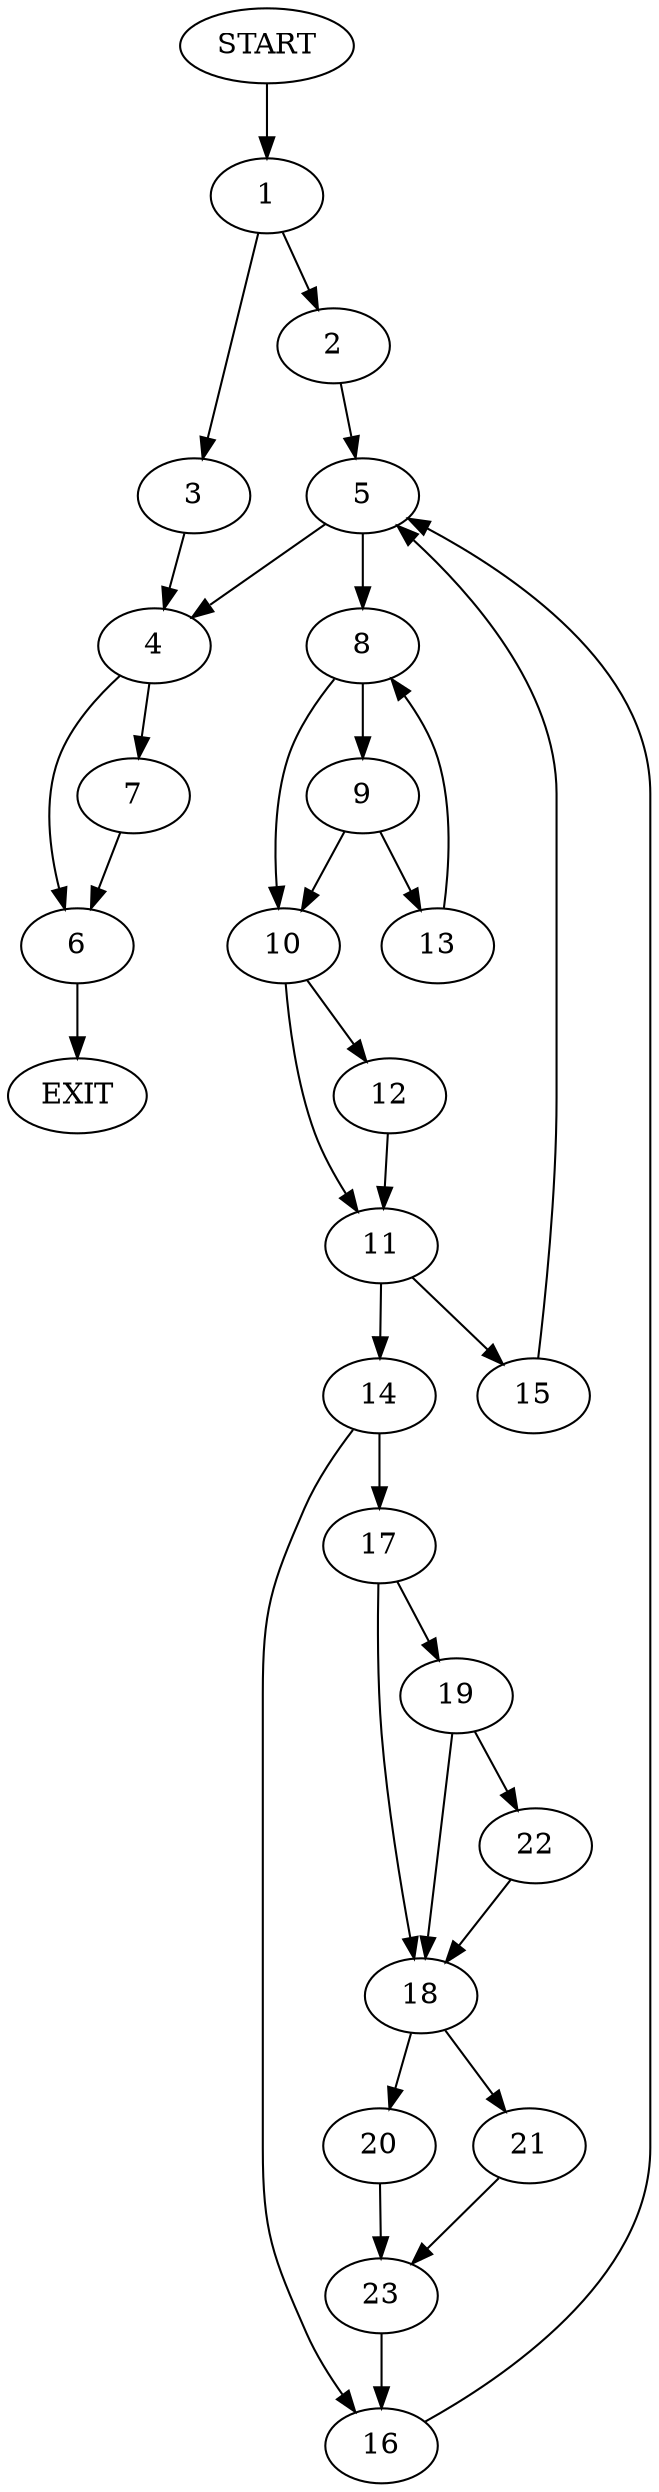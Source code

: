 digraph {
0 [label="START"]
24 [label="EXIT"]
0 -> 1
1 -> 2
1 -> 3
3 -> 4
2 -> 5
4 -> 6
4 -> 7
5 -> 8
5 -> 4
8 -> 9
8 -> 10
10 -> 11
10 -> 12
9 -> 13
9 -> 10
13 -> 8
11 -> 14
11 -> 15
12 -> 11
14 -> 16
14 -> 17
15 -> 5
16 -> 5
17 -> 18
17 -> 19
18 -> 20
18 -> 21
19 -> 22
19 -> 18
22 -> 18
21 -> 23
20 -> 23
23 -> 16
6 -> 24
7 -> 6
}
